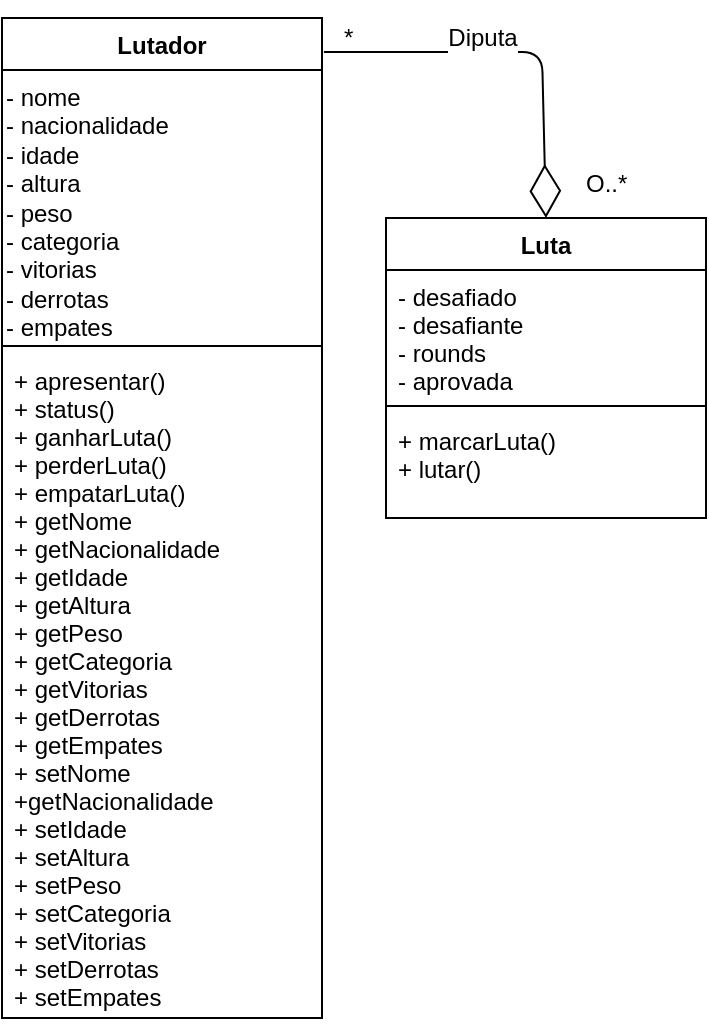 <mxfile version="11.1.4" type="device"><diagram id="jnCuMBSSJq8E-M6sz3Yp" name="Page-1"><mxGraphModel dx="460" dy="701" grid="1" gridSize="10" guides="1" tooltips="1" connect="1" arrows="1" fold="1" page="1" pageScale="1" pageWidth="850" pageHeight="1100" math="0" shadow="0"><root><mxCell id="0"/><mxCell id="1" parent="0"/><mxCell id="kmoWhKqySJGeLkl8TZrD-1" value="Lutador" style="swimlane;fontStyle=1;align=center;verticalAlign=top;childLayout=stackLayout;horizontal=1;startSize=26;horizontalStack=0;resizeParent=1;resizeParentMax=0;resizeLast=0;collapsible=1;marginBottom=0;" vertex="1" parent="1"><mxGeometry x="70" y="220" width="160" height="500" as="geometry"/></mxCell><mxCell id="kmoWhKqySJGeLkl8TZrD-8" value="- nome&lt;br&gt;- nacionalidade&lt;br&gt;- idade&lt;br&gt;- altura&lt;br&gt;- peso&lt;br&gt;- categoria&lt;br&gt;- vitorias&lt;br&gt;- derrotas&lt;br&gt;- empates" style="text;html=1;" vertex="1" parent="kmoWhKqySJGeLkl8TZrD-1"><mxGeometry y="26" width="160" height="134" as="geometry"/></mxCell><mxCell id="kmoWhKqySJGeLkl8TZrD-3" value="" style="line;strokeWidth=1;fillColor=none;align=left;verticalAlign=middle;spacingTop=-1;spacingLeft=3;spacingRight=3;rotatable=0;labelPosition=right;points=[];portConstraint=eastwest;" vertex="1" parent="kmoWhKqySJGeLkl8TZrD-1"><mxGeometry y="160" width="160" height="8" as="geometry"/></mxCell><mxCell id="kmoWhKqySJGeLkl8TZrD-11" value="+ apresentar()&#10;+ status()&#10;+ ganharLuta()&#10;+ perderLuta()&#10;+ empatarLuta()&#10;+ getNome&#10;+ getNacionalidade&#10;+ getIdade&#10;+ getAltura&#10;+ getPeso&#10;+ getCategoria&#10;+ getVitorias&#10;+ getDerrotas&#10;+ getEmpates&#10;+ setNome&#10;+getNacionalidade&#10;+ setIdade&#10;+ setAltura&#10;+ setPeso&#10;+ setCategoria&#10;+ setVitorias&#10;+ setDerrotas&#10;+ setEmpates&#10;" style="text;strokeColor=none;fillColor=none;align=left;verticalAlign=top;spacingLeft=4;spacingRight=4;overflow=hidden;rotatable=0;points=[[0,0.5],[1,0.5]];portConstraint=eastwest;" vertex="1" parent="kmoWhKqySJGeLkl8TZrD-1"><mxGeometry y="168" width="160" height="332" as="geometry"/></mxCell><mxCell id="kmoWhKqySJGeLkl8TZrD-37" value="Luta&#10;" style="swimlane;fontStyle=1;align=center;verticalAlign=top;childLayout=stackLayout;horizontal=1;startSize=26;horizontalStack=0;resizeParent=1;resizeParentMax=0;resizeLast=0;collapsible=1;marginBottom=0;" vertex="1" parent="1"><mxGeometry x="262" y="320" width="160" height="150" as="geometry"/></mxCell><mxCell id="kmoWhKqySJGeLkl8TZrD-38" value="- desafiado&#10;- desafiante&#10;- rounds&#10;- aprovada" style="text;strokeColor=none;fillColor=none;align=left;verticalAlign=top;spacingLeft=4;spacingRight=4;overflow=hidden;rotatable=0;points=[[0,0.5],[1,0.5]];portConstraint=eastwest;" vertex="1" parent="kmoWhKqySJGeLkl8TZrD-37"><mxGeometry y="26" width="160" height="64" as="geometry"/></mxCell><mxCell id="kmoWhKqySJGeLkl8TZrD-39" value="" style="line;strokeWidth=1;fillColor=none;align=left;verticalAlign=middle;spacingTop=-1;spacingLeft=3;spacingRight=3;rotatable=0;labelPosition=right;points=[];portConstraint=eastwest;" vertex="1" parent="kmoWhKqySJGeLkl8TZrD-37"><mxGeometry y="90" width="160" height="8" as="geometry"/></mxCell><mxCell id="kmoWhKqySJGeLkl8TZrD-40" value="+ marcarLuta()&#10;+ lutar()" style="text;strokeColor=none;fillColor=none;align=left;verticalAlign=top;spacingLeft=4;spacingRight=4;overflow=hidden;rotatable=0;points=[[0,0.5],[1,0.5]];portConstraint=eastwest;" vertex="1" parent="kmoWhKqySJGeLkl8TZrD-37"><mxGeometry y="98" width="160" height="52" as="geometry"/></mxCell><mxCell id="kmoWhKqySJGeLkl8TZrD-48" value="" style="endArrow=diamondThin;endFill=0;endSize=24;html=1;shadow=0;exitX=1.006;exitY=0.034;exitDx=0;exitDy=0;entryX=0.5;entryY=0;entryDx=0;entryDy=0;exitPerimeter=0;" edge="1" parent="1" source="kmoWhKqySJGeLkl8TZrD-1" target="kmoWhKqySJGeLkl8TZrD-37"><mxGeometry width="160" relative="1" as="geometry"><mxPoint x="70" y="740" as="sourcePoint"/><mxPoint x="230" y="740" as="targetPoint"/><Array as="points"><mxPoint x="340" y="237"/></Array></mxGeometry></mxCell><mxCell id="kmoWhKqySJGeLkl8TZrD-50" value="Diputa" style="text;html=1;resizable=0;points=[];align=center;verticalAlign=middle;labelBackgroundColor=#ffffff;" vertex="1" connectable="0" parent="kmoWhKqySJGeLkl8TZrD-48"><mxGeometry x="-0.105" y="-2" relative="1" as="geometry"><mxPoint x="-7" y="-9" as="offset"/></mxGeometry></mxCell><mxCell id="kmoWhKqySJGeLkl8TZrD-51" value="*" style="text;html=1;resizable=0;points=[];autosize=1;align=left;verticalAlign=top;spacingTop=-4;" vertex="1" parent="1"><mxGeometry x="239" y="220" width="20" height="20" as="geometry"/></mxCell><mxCell id="kmoWhKqySJGeLkl8TZrD-52" value="O..*" style="text;html=1;resizable=0;points=[];autosize=1;align=left;verticalAlign=top;spacingTop=-4;" vertex="1" parent="1"><mxGeometry x="360" y="293" width="40" height="20" as="geometry"/></mxCell></root></mxGraphModel></diagram></mxfile>